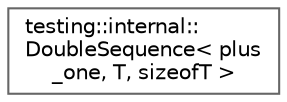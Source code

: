 digraph "Graphical Class Hierarchy"
{
 // LATEX_PDF_SIZE
  bgcolor="transparent";
  edge [fontname=Helvetica,fontsize=10,labelfontname=Helvetica,labelfontsize=10];
  node [fontname=Helvetica,fontsize=10,shape=box,height=0.2,width=0.4];
  rankdir="LR";
  Node0 [id="Node000000",label="testing::internal::\lDoubleSequence\< plus\l_one, T, sizeofT \>",height=0.2,width=0.4,color="grey40", fillcolor="white", style="filled",URL="$structtesting_1_1internal_1_1_double_sequence.html",tooltip=" "];
}
